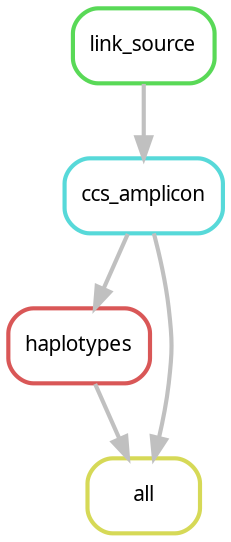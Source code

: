 digraph snakemake_dag {
    graph[bgcolor=white, margin=0];
    node[shape=box, style=rounded, fontname=sans,                 fontsize=10, penwidth=2];
    edge[penwidth=2, color=grey];
	0[label = "haplotypes", color = "0.00 0.6 0.85", style="rounded"];
	1[label = "all", color = "0.17 0.6 0.85", style="rounded"];
	2[label = "link_source", color = "0.33 0.6 0.85", style="rounded"];
	3[label = "ccs_amplicon", color = "0.50 0.6 0.85", style="rounded"];
	3 -> 0
	0 -> 1
	3 -> 1
	2 -> 3
}            
